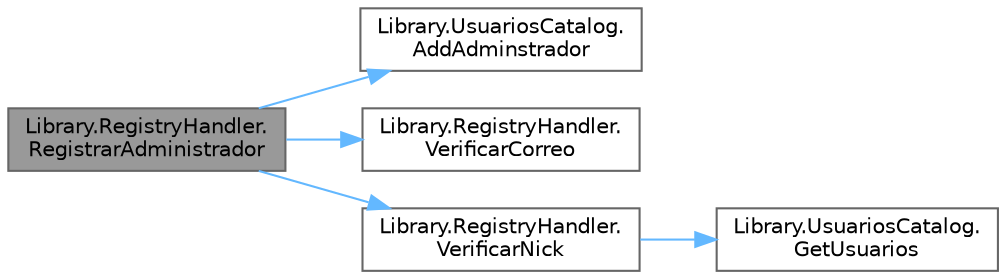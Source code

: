 digraph "Library.RegistryHandler.RegistrarAdministrador"
{
 // INTERACTIVE_SVG=YES
 // LATEX_PDF_SIZE
  bgcolor="transparent";
  edge [fontname=Helvetica,fontsize=10,labelfontname=Helvetica,labelfontsize=10];
  node [fontname=Helvetica,fontsize=10,shape=box,height=0.2,width=0.4];
  rankdir="LR";
  Node1 [label="Library.RegistryHandler.\lRegistrarAdministrador",height=0.2,width=0.4,color="gray40", fillcolor="grey60", style="filled", fontcolor="black",tooltip="Método para registrar un administrador."];
  Node1 -> Node2 [color="steelblue1",style="solid"];
  Node2 [label="Library.UsuariosCatalog.\lAddAdminstrador",height=0.2,width=0.4,color="grey40", fillcolor="white", style="filled",URL="$classLibrary_1_1UsuariosCatalog.html#a0bc70b7565dd52d48a63682c567ab902",tooltip="Método para agregar un administrador."];
  Node1 -> Node3 [color="steelblue1",style="solid"];
  Node3 [label="Library.RegistryHandler.\lVerificarCorreo",height=0.2,width=0.4,color="grey40", fillcolor="white", style="filled",URL="$classLibrary_1_1RegistryHandler.html#a8a92d13456238efd340e8e3c678763e0",tooltip="Método para verificar un correo."];
  Node1 -> Node4 [color="steelblue1",style="solid"];
  Node4 [label="Library.RegistryHandler.\lVerificarNick",height=0.2,width=0.4,color="grey40", fillcolor="white", style="filled",URL="$classLibrary_1_1RegistryHandler.html#ab807cbae1dac0a1a8d26a3d3dab44b20",tooltip="Método para verificar el nickname de un Usuario."];
  Node4 -> Node5 [color="steelblue1",style="solid"];
  Node5 [label="Library.UsuariosCatalog.\lGetUsuarios",height=0.2,width=0.4,color="grey40", fillcolor="white", style="filled",URL="$classLibrary_1_1UsuariosCatalog.html#a6a3f81b438afc68cd3809e603728f9bb",tooltip="Método para conocer los usuarios."];
}

